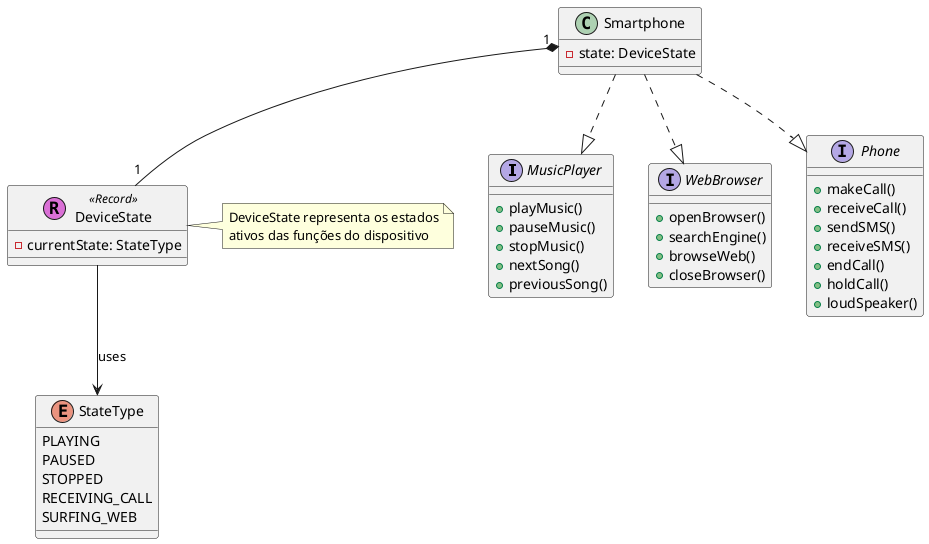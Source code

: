 @startuml
'https://plantuml.com/class-diagram
interface MusicPlayer{
+ playMusic()
+ pauseMusic()
+ stopMusic()
+ nextSong()
+ previousSong()
}

interface WebBrowser{
+ openBrowser()
+ searchEngine()
+ browseWeb()
+ closeBrowser()
}
interface Phone {
+ makeCall()
+ receiveCall()
+ sendSMS()
+ receiveSMS()
+ endCall()
+ holdCall()
+ loudSpeaker()
}

class Smartphone {
    -state: DeviceState

}

enum StateType {
  PLAYING
  PAUSED
  STOPPED
  RECEIVING_CALL
  SURFING_WEB
}

class DeviceState << (R,orchid) Record >> {
  - currentState: StateType
}

DeviceState --> StateType : uses

Smartphone ..|> WebBrowser
Smartphone ..|> MusicPlayer
Smartphone ..|> Phone
Smartphone "1"*--"1" DeviceState

note right of DeviceState
DeviceState representa os estados
ativos das funções do dispositivo
end note

@enduml
